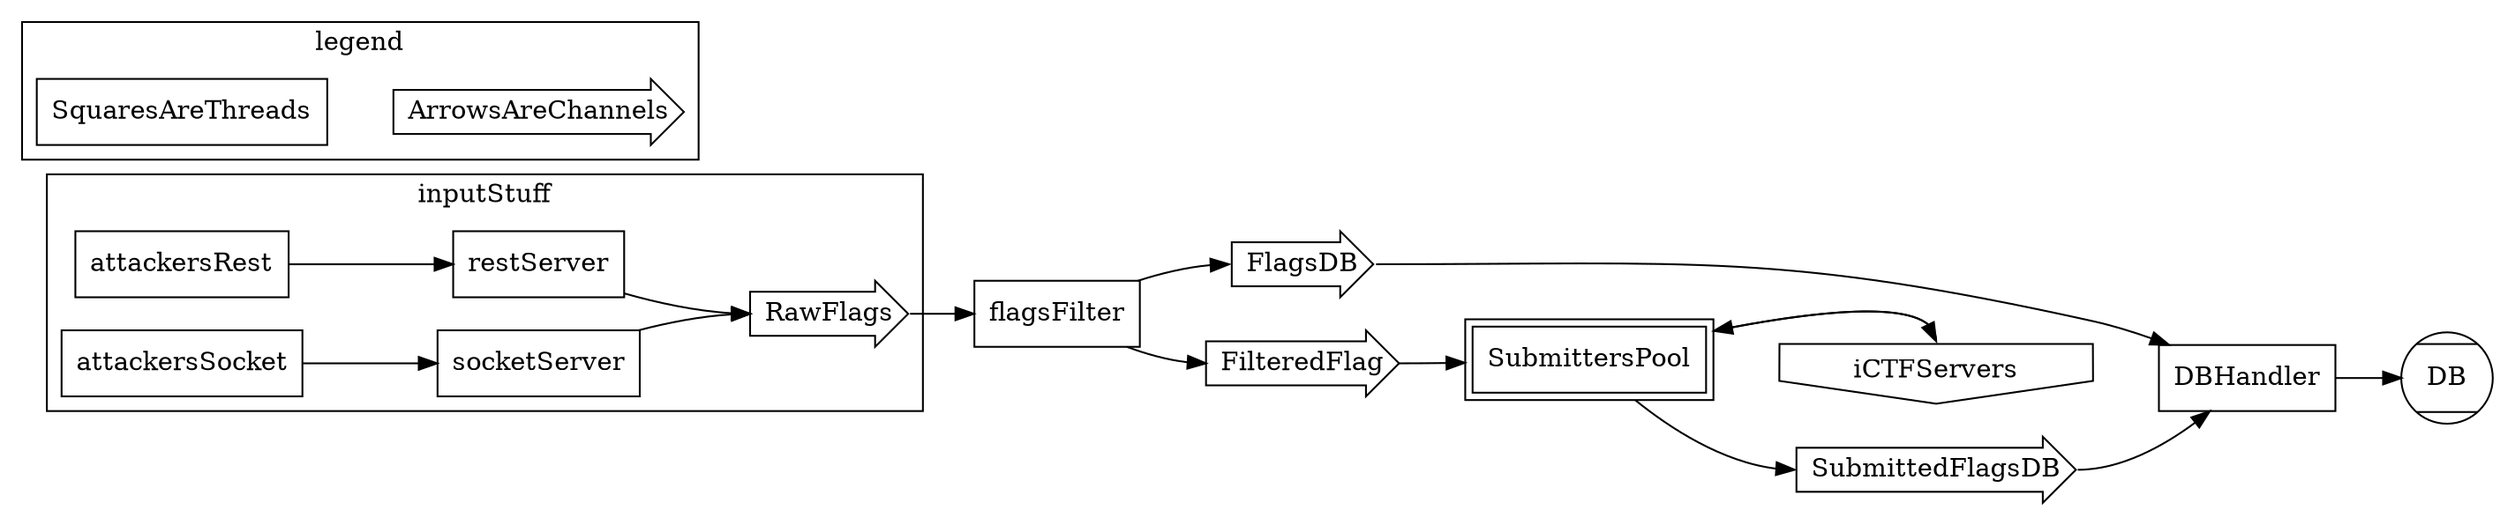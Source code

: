 digraph threads{
	rankdir=LR
	node[shape=rarrow]
	RawFlags,SubmittedFlagsDB,FlagsDB,FilteredFlag,ArrowsAreChannels
	node[shape=Mcircle]
	DB
	node[shape=invhouse]
	iCTFServers
	node[peripheries=2 shape=rect]
	SubmittersPool
	node[peripheries=1 shape=box]
	SquaresAreThreads
	flagsFilter -> FlagsDB:w 
	flagsFilter -> FilteredFlag:w
	DBHandler -> DB
	SubmittersPool -> iCTFServers:n
	iCTFServers:n -> SubmittersPool
	SubmittersPool ->  SubmittedFlagsDB:w
	subgraph clusterInputStuff{
		label="inputStuff"
		attackersRest -> restServer
		attackersSocket -> socketServer
		restServer -> RawFlags:w
		socketServer -> RawFlags:w
	}
	subgraph clusterLegend{
	label="legend"
		SquaresAreThreads -> ArrowsAreChannels [style=invis]
	}

	RawFlags:e -> flagsFilter
	FilteredFlag:e-> SubmittersPool 
	FlagsDB:e-> DBHandler
	SubmittedFlagsDB:e-> DBHandler
}
